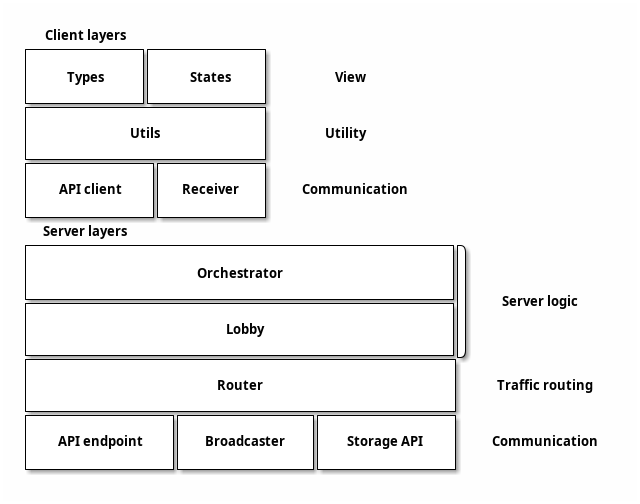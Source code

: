 @startditaa
'https://plantuml.com/ditaa

Client layers
+-----------+-----------+
|           |           |
|   Types   |   States  |      View
|           |           |
+-----------+-----------+
|                       |
|         Utils         |    Utility
|                       |
+------------+----------+
|            |          |
| API client | Receiver |  Communication
|            |          |
+------------+----------+

Server layers
+--------------------+---------------------+\
|                                          ||
|               Orchestrator               ||
|                                          ||
+------------------------------------------+| Server logic
|                                          ||
|                   Lobby                  ||
|                                          ||
+------------------------------------------+/
|                                          |
|                  Router                  | Traffic routing
|                                          |
+--------------+-------------+-------------+
|              |             |             |
| API endpoint | Broadcaster | Storage API |  Communication
|              |             |             |
+--------------+-------------+-------------+

@endditaa